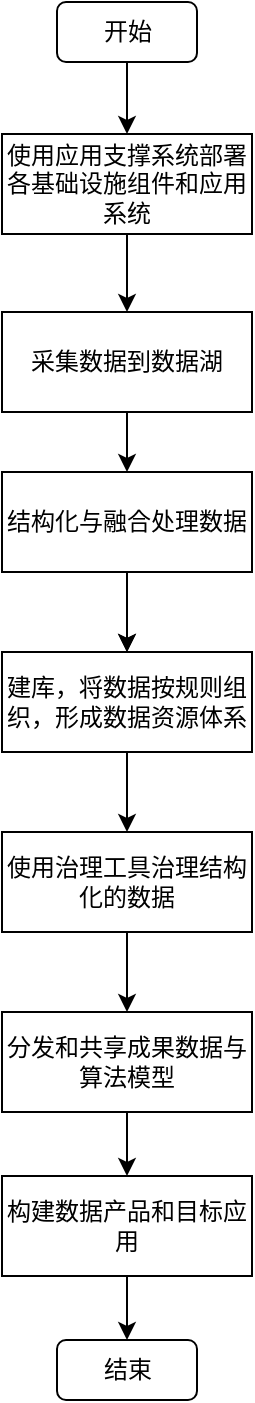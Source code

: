 <mxfile version="14.8.2" type="github">
  <diagram id="xUCz9A-AON3LmXATbh6r" name="Page-1">
    <mxGraphModel dx="861" dy="742" grid="0" gridSize="10" guides="1" tooltips="1" connect="1" arrows="1" fold="1" page="1" pageScale="1" pageWidth="827" pageHeight="1169" math="0" shadow="0">
      <root>
        <mxCell id="0" />
        <mxCell id="1" parent="0" />
        <mxCell id="MpZOTV8Fjl1SZFNTFXq7-20" style="edgeStyle=orthogonalEdgeStyle;rounded=0;orthogonalLoop=1;jettySize=auto;html=1;entryX=0.5;entryY=0;entryDx=0;entryDy=0;" edge="1" parent="1" source="MpZOTV8Fjl1SZFNTFXq7-1" target="MpZOTV8Fjl1SZFNTFXq7-18">
          <mxGeometry relative="1" as="geometry" />
        </mxCell>
        <mxCell id="MpZOTV8Fjl1SZFNTFXq7-1" value="开始" style="rounded=1;whiteSpace=wrap;html=1;" vertex="1" parent="1">
          <mxGeometry x="241.5" y="61" width="70" height="30" as="geometry" />
        </mxCell>
        <mxCell id="MpZOTV8Fjl1SZFNTFXq7-11" style="edgeStyle=orthogonalEdgeStyle;rounded=0;orthogonalLoop=1;jettySize=auto;html=1;exitX=0.5;exitY=1;exitDx=0;exitDy=0;entryX=0.5;entryY=0;entryDx=0;entryDy=0;" edge="1" parent="1" source="MpZOTV8Fjl1SZFNTFXq7-2" target="MpZOTV8Fjl1SZFNTFXq7-4">
          <mxGeometry relative="1" as="geometry" />
        </mxCell>
        <mxCell id="MpZOTV8Fjl1SZFNTFXq7-2" value="采集数据到数据湖" style="rounded=0;whiteSpace=wrap;html=1;" vertex="1" parent="1">
          <mxGeometry x="214" y="216" width="125" height="50" as="geometry" />
        </mxCell>
        <mxCell id="MpZOTV8Fjl1SZFNTFXq7-12" style="edgeStyle=orthogonalEdgeStyle;rounded=0;orthogonalLoop=1;jettySize=auto;html=1;exitX=0.5;exitY=1;exitDx=0;exitDy=0;entryX=0.5;entryY=0;entryDx=0;entryDy=0;" edge="1" parent="1" source="MpZOTV8Fjl1SZFNTFXq7-4" target="MpZOTV8Fjl1SZFNTFXq7-8">
          <mxGeometry relative="1" as="geometry" />
        </mxCell>
        <mxCell id="MpZOTV8Fjl1SZFNTFXq7-21" value="" style="edgeStyle=orthogonalEdgeStyle;rounded=0;orthogonalLoop=1;jettySize=auto;html=1;" edge="1" parent="1" source="MpZOTV8Fjl1SZFNTFXq7-4" target="MpZOTV8Fjl1SZFNTFXq7-8">
          <mxGeometry relative="1" as="geometry" />
        </mxCell>
        <mxCell id="MpZOTV8Fjl1SZFNTFXq7-4" value="结构化与融合处理数据" style="rounded=0;whiteSpace=wrap;html=1;" vertex="1" parent="1">
          <mxGeometry x="214" y="296" width="125" height="50" as="geometry" />
        </mxCell>
        <mxCell id="MpZOTV8Fjl1SZFNTFXq7-14" style="edgeStyle=orthogonalEdgeStyle;rounded=0;orthogonalLoop=1;jettySize=auto;html=1;exitX=0.5;exitY=1;exitDx=0;exitDy=0;" edge="1" parent="1" source="MpZOTV8Fjl1SZFNTFXq7-7" target="MpZOTV8Fjl1SZFNTFXq7-9">
          <mxGeometry relative="1" as="geometry" />
        </mxCell>
        <mxCell id="MpZOTV8Fjl1SZFNTFXq7-7" value="使用治理工具治理结构化的数据" style="rounded=0;whiteSpace=wrap;html=1;" vertex="1" parent="1">
          <mxGeometry x="214" y="476" width="125" height="50" as="geometry" />
        </mxCell>
        <mxCell id="MpZOTV8Fjl1SZFNTFXq7-13" style="edgeStyle=orthogonalEdgeStyle;rounded=0;orthogonalLoop=1;jettySize=auto;html=1;exitX=0.5;exitY=1;exitDx=0;exitDy=0;entryX=0.5;entryY=0;entryDx=0;entryDy=0;" edge="1" parent="1" source="MpZOTV8Fjl1SZFNTFXq7-8" target="MpZOTV8Fjl1SZFNTFXq7-7">
          <mxGeometry relative="1" as="geometry" />
        </mxCell>
        <mxCell id="MpZOTV8Fjl1SZFNTFXq7-8" value="建库，将数据按规则组织，形成数据资源体系" style="rounded=0;whiteSpace=wrap;html=1;" vertex="1" parent="1">
          <mxGeometry x="214" y="386" width="125" height="50" as="geometry" />
        </mxCell>
        <mxCell id="MpZOTV8Fjl1SZFNTFXq7-25" value="" style="edgeStyle=orthogonalEdgeStyle;rounded=0;orthogonalLoop=1;jettySize=auto;html=1;" edge="1" parent="1" source="MpZOTV8Fjl1SZFNTFXq7-9" target="MpZOTV8Fjl1SZFNTFXq7-22">
          <mxGeometry relative="1" as="geometry" />
        </mxCell>
        <mxCell id="MpZOTV8Fjl1SZFNTFXq7-9" value="分发和共享成果数据与算法模型" style="rounded=0;whiteSpace=wrap;html=1;" vertex="1" parent="1">
          <mxGeometry x="214" y="566" width="125" height="50" as="geometry" />
        </mxCell>
        <mxCell id="MpZOTV8Fjl1SZFNTFXq7-19" style="edgeStyle=orthogonalEdgeStyle;rounded=0;orthogonalLoop=1;jettySize=auto;html=1;" edge="1" parent="1" source="MpZOTV8Fjl1SZFNTFXq7-18" target="MpZOTV8Fjl1SZFNTFXq7-2">
          <mxGeometry relative="1" as="geometry" />
        </mxCell>
        <mxCell id="MpZOTV8Fjl1SZFNTFXq7-18" value="使用应用支撑系统部署各基础设施组件和应用系统" style="rounded=0;whiteSpace=wrap;html=1;" vertex="1" parent="1">
          <mxGeometry x="214" y="127" width="125" height="50" as="geometry" />
        </mxCell>
        <mxCell id="MpZOTV8Fjl1SZFNTFXq7-27" style="edgeStyle=orthogonalEdgeStyle;rounded=0;orthogonalLoop=1;jettySize=auto;html=1;entryX=0.5;entryY=0;entryDx=0;entryDy=0;" edge="1" parent="1" source="MpZOTV8Fjl1SZFNTFXq7-22" target="MpZOTV8Fjl1SZFNTFXq7-23">
          <mxGeometry relative="1" as="geometry" />
        </mxCell>
        <mxCell id="MpZOTV8Fjl1SZFNTFXq7-22" value="构建数据产品和目标应用" style="rounded=0;whiteSpace=wrap;html=1;" vertex="1" parent="1">
          <mxGeometry x="214" y="648" width="125" height="50" as="geometry" />
        </mxCell>
        <mxCell id="MpZOTV8Fjl1SZFNTFXq7-23" value="结束" style="rounded=1;whiteSpace=wrap;html=1;" vertex="1" parent="1">
          <mxGeometry x="241.5" y="730" width="70" height="30" as="geometry" />
        </mxCell>
      </root>
    </mxGraphModel>
  </diagram>
</mxfile>

